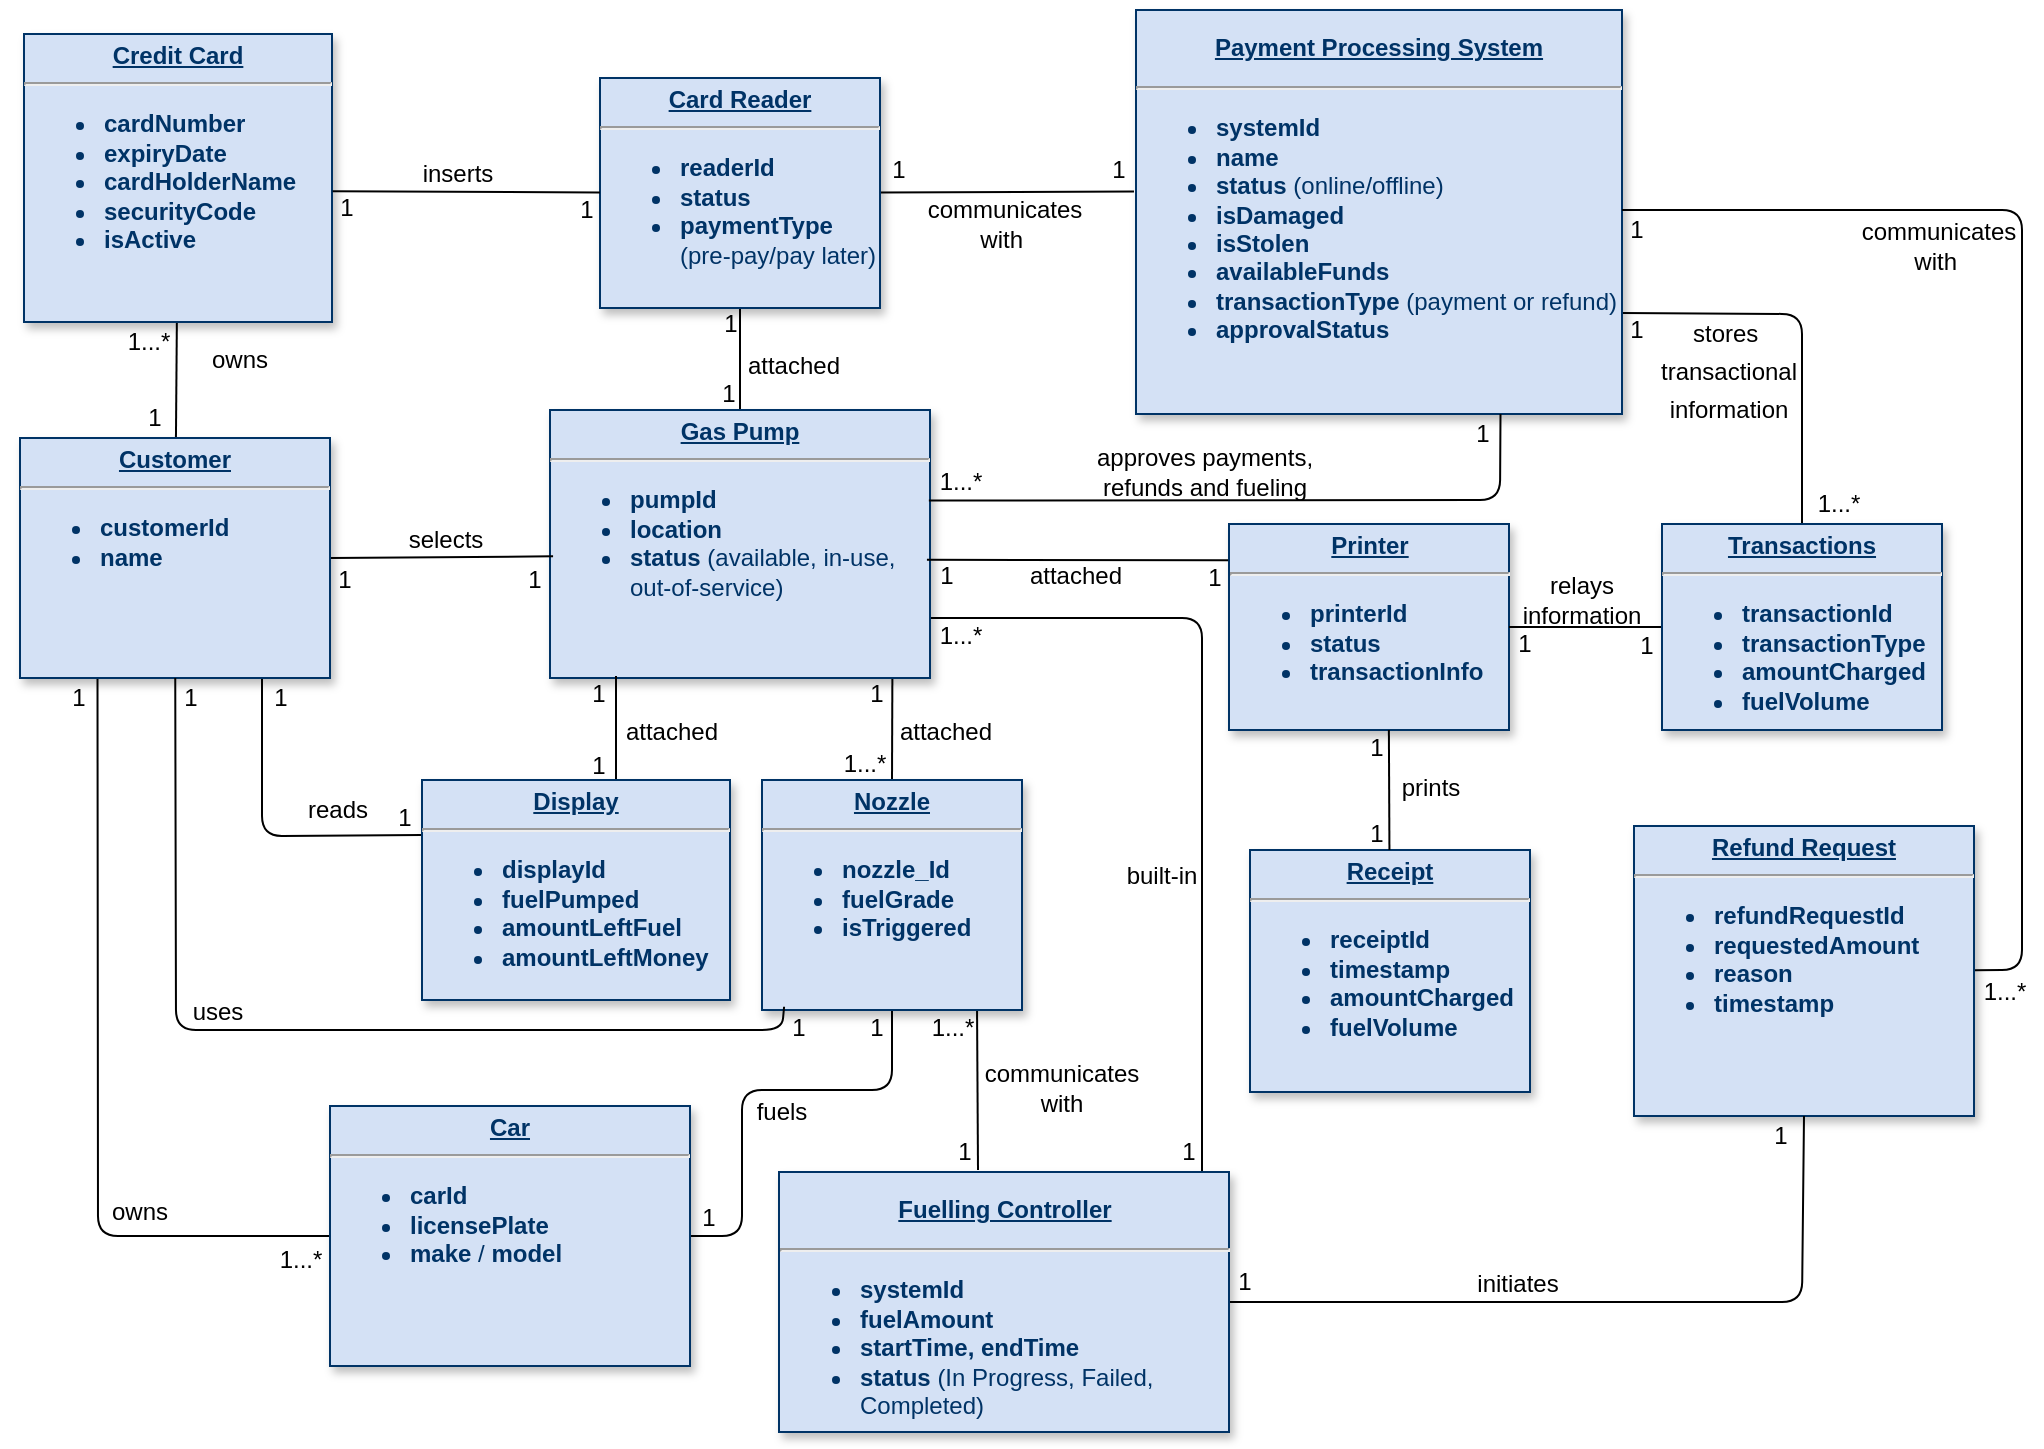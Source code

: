 <mxfile version="26.0.11">
  <diagram name="Page-1" id="efa7a0a1-bf9b-a30e-e6df-94a7791c09e9">
    <mxGraphModel dx="1070" dy="806" grid="0" gridSize="10" guides="1" tooltips="1" connect="1" arrows="1" fold="1" page="1" pageScale="1" pageWidth="826" pageHeight="1169" background="none" math="0" shadow="0">
      <root>
        <mxCell id="0" />
        <mxCell id="1" parent="0" />
        <mxCell id="H8drwvONT6HA2aSeFtqd-174" style="edgeStyle=none;curved=1;rounded=0;orthogonalLoop=1;jettySize=auto;html=1;fontSize=12;startSize=8;endSize=8;endArrow=none;startFill=0;" edge="1" parent="1" source="19">
          <mxGeometry relative="1" as="geometry">
            <mxPoint x="349" y="525" as="sourcePoint" />
            <mxPoint x="379" y="469" as="targetPoint" />
          </mxGeometry>
        </mxCell>
        <mxCell id="H8drwvONT6HA2aSeFtqd-224" style="edgeStyle=none;curved=1;rounded=0;orthogonalLoop=1;jettySize=auto;html=1;entryX=0.5;entryY=0;entryDx=0;entryDy=0;fontSize=12;startSize=8;endSize=8;endArrow=none;startFill=0;exitX=0.901;exitY=0.992;exitDx=0;exitDy=0;exitPerimeter=0;" edge="1" parent="1" source="19" target="H8drwvONT6HA2aSeFtqd-126">
          <mxGeometry relative="1" as="geometry">
            <mxPoint x="455" y="657" as="sourcePoint" />
          </mxGeometry>
        </mxCell>
        <mxCell id="H8drwvONT6HA2aSeFtqd-225" style="edgeStyle=none;curved=0;rounded=1;orthogonalLoop=1;jettySize=auto;html=1;fontSize=12;startSize=8;endSize=8;endArrow=none;startFill=0;entryX=0.94;entryY=0.007;entryDx=0;entryDy=0;entryPerimeter=0;" edge="1" parent="1" target="H8drwvONT6HA2aSeFtqd-220">
          <mxGeometry relative="1" as="geometry">
            <mxPoint x="472" y="624" as="sourcePoint" />
            <mxPoint x="590" y="860" as="targetPoint" />
            <Array as="points">
              <mxPoint x="610" y="624" />
            </Array>
          </mxGeometry>
        </mxCell>
        <mxCell id="19" value="&lt;p style=&quot;margin: 0px; margin-top: 4px; text-align: center; text-decoration: underline;&quot;&gt;&lt;b&gt;Gas Pump&lt;/b&gt;&lt;/p&gt;&lt;hr&gt;&lt;p class=&quot;p1&quot;&gt;&lt;/p&gt;&lt;ul&gt;&lt;li&gt;&lt;span class=&quot;s1&quot;&gt;&lt;b&gt;pumpId&lt;/b&gt;&lt;/span&gt;&amp;nbsp;&lt;/li&gt;&lt;li&gt;&lt;b&gt;location&lt;/b&gt;&lt;span style=&quot;background-color: transparent; color: light-dark(rgb(0, 51, 102), rgb(161, 205, 249));&quot;&gt;&amp;nbsp;&lt;/span&gt;&lt;/li&gt;&lt;li&gt;&lt;span style=&quot;background-color: transparent; color: light-dark(rgb(0, 51, 102), rgb(161, 205, 249));&quot; class=&quot;s1&quot;&gt;&lt;b&gt;status&lt;/b&gt;&lt;/span&gt;&lt;span style=&quot;background-color: transparent; color: light-dark(rgb(0, 51, 102), rgb(161, 205, 249));&quot;&gt;&amp;nbsp;(available, in-use,&lt;br&gt;&lt;/span&gt;out-of-service)&lt;/li&gt;&lt;/ul&gt;&lt;p&gt;&lt;/p&gt;" style="verticalAlign=top;align=left;overflow=fill;fontSize=12;fontFamily=Helvetica;html=1;strokeColor=#003366;shadow=1;fillColor=#D4E1F5;fontColor=#003366" parent="1" vertex="1">
          <mxGeometry x="284" y="520" width="190" height="134" as="geometry" />
        </mxCell>
        <mxCell id="H8drwvONT6HA2aSeFtqd-175" style="edgeStyle=none;curved=1;rounded=0;orthogonalLoop=1;jettySize=auto;html=1;entryX=0;entryY=0.5;entryDx=0;entryDy=0;fontSize=12;startSize=8;endSize=8;endArrow=none;startFill=0;" edge="1" parent="1" source="20">
          <mxGeometry relative="1" as="geometry">
            <mxPoint x="576" y="410.75" as="targetPoint" />
          </mxGeometry>
        </mxCell>
        <mxCell id="20" value="&lt;p style=&quot;margin: 0px; margin-top: 4px; text-align: center; text-decoration: underline;&quot;&gt;&lt;b&gt;Card Reader&lt;/b&gt;&lt;/p&gt;&lt;hr&gt;&lt;p class=&quot;p1&quot;&gt;&lt;/p&gt;&lt;ul&gt;&lt;li&gt;&lt;span class=&quot;s1&quot;&gt;&lt;b&gt;readerId&lt;/b&gt;&lt;/span&gt;&lt;/li&gt;&lt;li&gt;&lt;span style=&quot;background-color: transparent; color: light-dark(rgb(0, 51, 102), rgb(161, 205, 249));&quot; class=&quot;s1&quot;&gt;&lt;b&gt;status&lt;/b&gt;&lt;/span&gt;&lt;span style=&quot;background-color: transparent; color: light-dark(rgb(0, 51, 102), rgb(161, 205, 249));&quot;&gt;&amp;nbsp;&lt;/span&gt;&lt;/li&gt;&lt;li&gt;&lt;span style=&quot;background-color: transparent; color: light-dark(rgb(0, 51, 102), rgb(161, 205, 249));&quot;&gt;&lt;b&gt;paymentType&lt;/b&gt;&lt;br&gt;(pre-pay/pay later)&lt;/span&gt;&lt;/li&gt;&lt;/ul&gt;&lt;p&gt;&lt;/p&gt;" style="verticalAlign=top;align=left;overflow=fill;fontSize=12;fontFamily=Helvetica;html=1;strokeColor=#003366;shadow=1;fillColor=#D4E1F5;fontColor=#003366" parent="1" vertex="1">
          <mxGeometry x="309" y="354" width="140" height="115" as="geometry" />
        </mxCell>
        <mxCell id="H8drwvONT6HA2aSeFtqd-249" style="edgeStyle=none;curved=1;rounded=0;orthogonalLoop=1;jettySize=auto;html=1;fontSize=12;startSize=8;endSize=8;endArrow=none;startFill=0;" edge="1" parent="1" source="21" target="25">
          <mxGeometry relative="1" as="geometry" />
        </mxCell>
        <mxCell id="21" value="&lt;p style=&quot;margin: 0px; margin-top: 4px; text-align: center; text-decoration: underline;&quot;&gt;&lt;strong&gt;Credit Card&lt;/strong&gt;&lt;/p&gt;&lt;hr&gt;&lt;p class=&quot;p1&quot;&gt;&lt;/p&gt;&lt;ul&gt;&lt;li&gt;&lt;b&gt;cardNumber&lt;/b&gt;&lt;/li&gt;&lt;li&gt;&lt;b style=&quot;background-color: transparent; color: light-dark(rgb(0, 51, 102), rgb(161, 205, 249));&quot;&gt;expiryDate&lt;/b&gt;&lt;/li&gt;&lt;li&gt;&lt;b style=&quot;background-color: transparent; color: light-dark(rgb(0, 51, 102), rgb(161, 205, 249));&quot;&gt;cardHolderName&lt;/b&gt;&lt;/li&gt;&lt;li&gt;&lt;b&gt;securityCode&lt;/b&gt;&lt;span style=&quot;background-color: transparent; color: light-dark(rgb(0, 51, 102), rgb(161, 205, 249));&quot;&gt;&amp;nbsp;&lt;/span&gt;&lt;/li&gt;&lt;li&gt;&lt;b style=&quot;background-color: transparent; color: light-dark(rgb(0, 51, 102), rgb(161, 205, 249));&quot;&gt;isActive&lt;/b&gt;&lt;/li&gt;&lt;/ul&gt;&lt;p&gt;&lt;/p&gt;" style="verticalAlign=top;align=left;overflow=fill;fontSize=12;fontFamily=Helvetica;html=1;strokeColor=#003366;shadow=1;fillColor=#D4E1F5;fontColor=#003366" parent="1" vertex="1">
          <mxGeometry x="21" y="332" width="154" height="144" as="geometry" />
        </mxCell>
        <mxCell id="H8drwvONT6HA2aSeFtqd-265" style="edgeStyle=none;curved=0;rounded=1;orthogonalLoop=1;jettySize=auto;html=1;exitX=1;exitY=0.75;exitDx=0;exitDy=0;entryX=0.5;entryY=0;entryDx=0;entryDy=0;fontSize=12;startSize=8;endSize=8;endArrow=none;startFill=0;" edge="1" parent="1" source="24" target="H8drwvONT6HA2aSeFtqd-257">
          <mxGeometry relative="1" as="geometry">
            <Array as="points">
              <mxPoint x="910" y="472" />
            </Array>
          </mxGeometry>
        </mxCell>
        <mxCell id="24" value="&lt;p style=&quot;text-align: center;&quot; class=&quot;p1&quot;&gt;&lt;b&gt;&lt;u&gt;Payment Processing System&lt;/u&gt;&lt;/b&gt;&lt;/p&gt;&lt;hr&gt;&lt;p class=&quot;p1&quot;&gt;&lt;/p&gt;&lt;ul&gt;&lt;li&gt;&lt;span class=&quot;s1&quot;&gt;&lt;b&gt;systemId&lt;/b&gt;&lt;/span&gt;&lt;/li&gt;&lt;li&gt;&lt;b style=&quot;background-color: transparent; color: light-dark(rgb(0, 51, 102), rgb(161, 205, 249));&quot;&gt;name&lt;/b&gt;&lt;/li&gt;&lt;li&gt;&lt;b&gt;status&lt;/b&gt;&lt;span style=&quot;background-color: transparent; color: light-dark(rgb(0, 51, 102), rgb(161, 205, 249));&quot;&gt;&amp;nbsp;(online/offline)&lt;/span&gt;&lt;/li&gt;&lt;li&gt;&lt;b&gt;isDamaged&lt;/b&gt;&lt;/li&gt;&lt;li&gt;&lt;b&gt;isStolen&lt;/b&gt;&lt;/li&gt;&lt;li&gt;&lt;b&gt;availableFunds&lt;/b&gt;&lt;/li&gt;&lt;li&gt;&lt;b&gt;transactionType &lt;/b&gt;(payment or refund)&lt;/li&gt;&lt;li&gt;&lt;b&gt;approvalStatus&lt;/b&gt;&lt;/li&gt;&lt;/ul&gt;&lt;p&gt;&lt;/p&gt;" style="verticalAlign=top;align=left;overflow=fill;fontSize=12;fontFamily=Helvetica;html=1;strokeColor=#003366;shadow=1;fillColor=#D4E1F5;fontColor=#003366" parent="1" vertex="1">
          <mxGeometry x="577" y="320" width="243" height="202" as="geometry" />
        </mxCell>
        <mxCell id="H8drwvONT6HA2aSeFtqd-135" style="edgeStyle=none;curved=1;rounded=0;orthogonalLoop=1;jettySize=auto;html=1;fontSize=12;startSize=8;endSize=8;endArrow=none;startFill=0;entryX=0.008;entryY=0.546;entryDx=0;entryDy=0;entryPerimeter=0;" edge="1" parent="1" target="19">
          <mxGeometry relative="1" as="geometry">
            <mxPoint x="174" y="594.0" as="sourcePoint" />
            <mxPoint x="280" y="594" as="targetPoint" />
          </mxGeometry>
        </mxCell>
        <mxCell id="H8drwvONT6HA2aSeFtqd-222" style="edgeStyle=none;curved=0;rounded=1;orthogonalLoop=1;jettySize=auto;html=1;entryX=0;entryY=0.25;entryDx=0;entryDy=0;fontSize=12;startSize=8;endSize=8;endArrow=none;startFill=0;" edge="1" parent="1" target="28">
          <mxGeometry relative="1" as="geometry">
            <mxPoint x="140" y="650" as="sourcePoint" />
            <Array as="points">
              <mxPoint x="140" y="733" />
            </Array>
          </mxGeometry>
        </mxCell>
        <mxCell id="H8drwvONT6HA2aSeFtqd-229" style="edgeStyle=none;curved=0;rounded=1;orthogonalLoop=1;jettySize=auto;html=1;exitX=0.25;exitY=1;exitDx=0;exitDy=0;entryX=0;entryY=0.5;entryDx=0;entryDy=0;fontSize=12;startSize=8;endSize=8;endArrow=none;startFill=0;" edge="1" parent="1" source="25" target="H8drwvONT6HA2aSeFtqd-144">
          <mxGeometry relative="1" as="geometry">
            <Array as="points">
              <mxPoint x="58" y="933" />
            </Array>
          </mxGeometry>
        </mxCell>
        <mxCell id="25" value="&lt;p style=&quot;margin: 0px; margin-top: 4px; text-align: center; text-decoration: underline;&quot;&gt;&lt;b&gt;Customer&lt;/b&gt;&lt;/p&gt;&lt;hr&gt;&lt;p class=&quot;p1&quot;&gt;&lt;/p&gt;&lt;ul&gt;&lt;li&gt;&lt;span class=&quot;s1&quot;&gt;&lt;b&gt;customerId&lt;/b&gt;&lt;/span&gt;&amp;nbsp;&lt;/li&gt;&lt;li&gt;&lt;span class=&quot;s1&quot;&gt;&lt;b&gt;name&lt;/b&gt;&lt;/span&gt;&amp;nbsp;&lt;/li&gt;&lt;/ul&gt;&lt;p&gt;&lt;/p&gt;" style="verticalAlign=top;align=left;overflow=fill;fontSize=12;fontFamily=Helvetica;html=1;strokeColor=#003366;shadow=1;fillColor=#D4E1F5;fontColor=#003366" parent="1" vertex="1">
          <mxGeometry x="19" y="534" width="155" height="120" as="geometry" />
        </mxCell>
        <mxCell id="H8drwvONT6HA2aSeFtqd-114" style="edgeStyle=none;curved=1;rounded=0;orthogonalLoop=1;jettySize=auto;html=1;entryX=0;entryY=0.5;entryDx=0;entryDy=0;fontSize=12;startSize=8;endSize=8;" edge="1" parent="1" source="25" target="25">
          <mxGeometry relative="1" as="geometry" />
        </mxCell>
        <mxCell id="H8drwvONT6HA2aSeFtqd-233" style="edgeStyle=none;curved=1;rounded=0;orthogonalLoop=1;jettySize=auto;html=1;fontSize=12;startSize=8;endSize=8;endArrow=none;startFill=0;exitX=0.827;exitY=0.986;exitDx=0;exitDy=0;exitPerimeter=0;" edge="1" parent="1" source="H8drwvONT6HA2aSeFtqd-126">
          <mxGeometry relative="1" as="geometry">
            <mxPoint x="498" y="784" as="sourcePoint" />
            <mxPoint x="498" y="900" as="targetPoint" />
          </mxGeometry>
        </mxCell>
        <mxCell id="H8drwvONT6HA2aSeFtqd-238" style="edgeStyle=none;curved=0;rounded=1;orthogonalLoop=1;jettySize=auto;html=1;entryX=1;entryY=0.5;entryDx=0;entryDy=0;fontSize=12;startSize=8;endSize=8;endArrow=none;startFill=0;" edge="1" parent="1" source="H8drwvONT6HA2aSeFtqd-126" target="H8drwvONT6HA2aSeFtqd-144">
          <mxGeometry relative="1" as="geometry">
            <Array as="points">
              <mxPoint x="455" y="860" />
              <mxPoint x="380" y="860" />
              <mxPoint x="380" y="890" />
              <mxPoint x="380" y="933" />
            </Array>
          </mxGeometry>
        </mxCell>
        <mxCell id="H8drwvONT6HA2aSeFtqd-126" value="&lt;p style=&quot;margin: 0px; margin-top: 4px; text-align: center; text-decoration: underline;&quot;&gt;&lt;b&gt;Nozzle&lt;/b&gt;&lt;/p&gt;&lt;hr&gt;&lt;p class=&quot;p1&quot;&gt;&lt;/p&gt;&lt;ul&gt;&lt;li&gt;&lt;span class=&quot;s1&quot;&gt;&lt;b&gt;nozzle_&lt;/b&gt;&lt;/span&gt;&lt;b&gt;Id&lt;/b&gt;&lt;span style=&quot;background-color: transparent; color: light-dark(rgb(0, 51, 102), rgb(161, 205, 249));&quot;&gt;&amp;nbsp;&lt;/span&gt;&lt;/li&gt;&lt;li&gt;&lt;b&gt;fuelGrade&lt;/b&gt;&amp;nbsp;&lt;/li&gt;&lt;li&gt;&lt;span style=&quot;background-color: transparent; color: light-dark(rgb(0, 51, 102), rgb(161, 205, 249));&quot; class=&quot;s2&quot;&gt;&lt;b&gt;isTriggered&lt;/b&gt;&amp;nbsp;&lt;/span&gt;&lt;/li&gt;&lt;/ul&gt;&lt;p&gt;&lt;/p&gt;" style="verticalAlign=top;align=left;overflow=fill;fontSize=12;fontFamily=Helvetica;html=1;strokeColor=#003366;shadow=1;fillColor=#D4E1F5;fontColor=#003366" vertex="1" parent="1">
          <mxGeometry x="390" y="705" width="130" height="115" as="geometry" />
        </mxCell>
        <mxCell id="H8drwvONT6HA2aSeFtqd-129" style="edgeStyle=none;curved=1;rounded=0;orthogonalLoop=1;jettySize=auto;html=1;entryX=1;entryY=0.5;entryDx=0;entryDy=0;fontSize=12;startSize=8;endSize=8;" edge="1" parent="1">
          <mxGeometry relative="1" as="geometry">
            <mxPoint x="174" y="594.0" as="sourcePoint" />
            <mxPoint x="174" y="594.0" as="targetPoint" />
          </mxGeometry>
        </mxCell>
        <mxCell id="H8drwvONT6HA2aSeFtqd-144" value="&lt;p style=&quot;margin: 0px; margin-top: 4px; text-align: center; text-decoration: underline;&quot;&gt;&lt;b&gt;Car&lt;/b&gt;&lt;/p&gt;&lt;hr&gt;&lt;p class=&quot;p1&quot;&gt;&lt;/p&gt;&lt;ul&gt;&lt;li&gt;&lt;span class=&quot;s1&quot;&gt;&lt;b&gt;carId&lt;/b&gt;&lt;/span&gt;&amp;nbsp;&lt;/li&gt;&lt;li&gt;&lt;b&gt;licensePlate&lt;/b&gt;&lt;span style=&quot;background-color: transparent; color: light-dark(rgb(0, 51, 102), rgb(161, 205, 249));&quot;&gt;&amp;nbsp;&lt;/span&gt;&lt;/li&gt;&lt;li&gt;&lt;b style=&quot;background-color: transparent; color: light-dark(rgb(0, 51, 102), rgb(161, 205, 249));&quot;&gt;make&lt;/b&gt;&lt;span style=&quot;background-color: transparent; color: light-dark(rgb(0, 51, 102), rgb(161, 205, 249));&quot; class=&quot;s2&quot;&gt; / &lt;/span&gt;&lt;b style=&quot;background-color: transparent; color: light-dark(rgb(0, 51, 102), rgb(161, 205, 249));&quot;&gt;model&lt;/b&gt;&lt;/li&gt;&lt;/ul&gt;&lt;p&gt;&lt;/p&gt;" style="verticalAlign=top;align=left;overflow=fill;fontSize=12;fontFamily=Helvetica;html=1;strokeColor=#003366;shadow=1;fillColor=#D4E1F5;fontColor=#003366" vertex="1" parent="1">
          <mxGeometry x="174" y="868" width="180" height="130" as="geometry" />
        </mxCell>
        <mxCell id="H8drwvONT6HA2aSeFtqd-221" style="edgeStyle=none;curved=1;rounded=0;orthogonalLoop=1;jettySize=auto;html=1;fontSize=12;startSize=8;endSize=8;endArrow=none;startFill=0;" edge="1" parent="1">
          <mxGeometry relative="1" as="geometry">
            <mxPoint x="317" y="708" as="sourcePoint" />
            <mxPoint x="317" y="653" as="targetPoint" />
          </mxGeometry>
        </mxCell>
        <mxCell id="28" value="&lt;p style=&quot;margin: 0px; margin-top: 4px; text-align: center; text-decoration: underline;&quot;&gt;&lt;strong&gt;Display&lt;/strong&gt;&lt;/p&gt;&lt;hr&gt;&lt;p class=&quot;p1&quot;&gt;&lt;/p&gt;&lt;ul&gt;&lt;li&gt;&lt;b&gt;&lt;span class=&quot;s1&quot;&gt;displayId&lt;/span&gt;&amp;nbsp;&lt;/b&gt;&lt;/li&gt;&lt;li&gt;&lt;span style=&quot;background-color: transparent; color: light-dark(rgb(0, 51, 102), rgb(161, 205, 249));&quot;&gt;&lt;b&gt;fuelPumped&lt;/b&gt;&lt;/span&gt;&lt;/li&gt;&lt;li&gt;&lt;span style=&quot;background-color: transparent; color: light-dark(rgb(0, 51, 102), rgb(161, 205, 249));&quot;&gt;&lt;b&gt;amountLeftFuel&lt;/b&gt;&lt;/span&gt;&lt;/li&gt;&lt;li&gt;&lt;span style=&quot;background-color: transparent; color: light-dark(rgb(0, 51, 102), rgb(161, 205, 249));&quot;&gt;&lt;b&gt;amountLeftMoney&lt;/b&gt;&amp;nbsp;&lt;/span&gt;&lt;/li&gt;&lt;/ul&gt;&lt;p&gt;&lt;/p&gt;" style="verticalAlign=top;align=left;overflow=fill;fontSize=12;fontFamily=Helvetica;html=1;strokeColor=#003366;shadow=1;fillColor=#D4E1F5;fontColor=#003366" parent="1" vertex="1">
          <mxGeometry x="220" y="705" width="154" height="110" as="geometry" />
        </mxCell>
        <mxCell id="H8drwvONT6HA2aSeFtqd-151" value="inserts" style="text;html=1;align=center;verticalAlign=middle;whiteSpace=wrap;rounded=0;" vertex="1" parent="1">
          <mxGeometry x="208" y="387" width="60" height="30" as="geometry" />
        </mxCell>
        <mxCell id="H8drwvONT6HA2aSeFtqd-153" value="owns" style="text;html=1;align=center;verticalAlign=middle;whiteSpace=wrap;rounded=0;" vertex="1" parent="1">
          <mxGeometry x="99" y="480" width="60" height="30" as="geometry" />
        </mxCell>
        <mxCell id="H8drwvONT6HA2aSeFtqd-154" value="attached" style="text;html=1;align=center;verticalAlign=middle;whiteSpace=wrap;rounded=0;" vertex="1" parent="1">
          <mxGeometry x="376" y="483" width="60" height="30" as="geometry" />
        </mxCell>
        <mxCell id="H8drwvONT6HA2aSeFtqd-155" value="attached" style="text;html=1;align=center;verticalAlign=middle;whiteSpace=wrap;rounded=0;" vertex="1" parent="1">
          <mxGeometry x="452" y="666" width="60" height="30" as="geometry" />
        </mxCell>
        <mxCell id="H8drwvONT6HA2aSeFtqd-156" value="attached" style="text;html=1;align=center;verticalAlign=middle;whiteSpace=wrap;rounded=0;" vertex="1" parent="1">
          <mxGeometry x="315" y="666" width="60" height="30" as="geometry" />
        </mxCell>
        <mxCell id="H8drwvONT6HA2aSeFtqd-160" value="uses" style="text;html=1;align=center;verticalAlign=middle;whiteSpace=wrap;rounded=0;" vertex="1" parent="1">
          <mxGeometry x="88" y="806" width="60" height="30" as="geometry" />
        </mxCell>
        <mxCell id="H8drwvONT6HA2aSeFtqd-161" value="&lt;p style=&quot;margin: 0px; margin-top: 4px; text-align: center; text-decoration: underline;&quot;&gt;&lt;b&gt;Printer&lt;/b&gt;&lt;/p&gt;&lt;hr&gt;&lt;p class=&quot;p1&quot;&gt;&lt;/p&gt;&lt;ul&gt;&lt;li&gt;&lt;span class=&quot;s1&quot;&gt;&lt;b&gt;printerId&lt;/b&gt;&lt;/span&gt;&lt;/li&gt;&lt;li&gt;&lt;b style=&quot;background-color: transparent; color: light-dark(rgb(0, 51, 102), rgb(161, 205, 249));&quot;&gt;status&lt;/b&gt;&lt;span style=&quot;background-color: transparent; color: light-dark(rgb(0, 51, 102), rgb(161, 205, 249));&quot; class=&quot;s2&quot;&gt;&amp;nbsp;&lt;/span&gt;&lt;/li&gt;&lt;li&gt;&lt;b&gt;transactionInfo&lt;/b&gt;&lt;/li&gt;&lt;/ul&gt;&lt;p&gt;&lt;/p&gt;" style="verticalAlign=top;align=left;overflow=fill;fontSize=12;fontFamily=Helvetica;html=1;strokeColor=#003366;shadow=1;fillColor=#D4E1F5;fontColor=#003366" vertex="1" parent="1">
          <mxGeometry x="623.5" y="577" width="140" height="103" as="geometry" />
        </mxCell>
        <mxCell id="H8drwvONT6HA2aSeFtqd-163" value="&lt;p style=&quot;margin: 0px; margin-top: 4px; text-align: center; text-decoration: underline;&quot;&gt;&lt;b&gt;Receipt&lt;/b&gt;&lt;/p&gt;&lt;hr&gt;&lt;p class=&quot;p1&quot;&gt;&lt;/p&gt;&lt;ul&gt;&lt;li&gt;&lt;span class=&quot;s1&quot;&gt;&lt;b&gt;receiptId&lt;/b&gt;&lt;/span&gt;&amp;nbsp;&lt;/li&gt;&lt;li&gt;&lt;b&gt;timestamp&lt;/b&gt;&lt;span style=&quot;background-color: transparent; color: light-dark(rgb(0, 51, 102), rgb(161, 205, 249));&quot;&gt;&amp;nbsp;&lt;/span&gt;&lt;/li&gt;&lt;li&gt;&lt;b style=&quot;background-color: transparent; color: light-dark(rgb(0, 51, 102), rgb(161, 205, 249));&quot;&gt;amountCharged&lt;/b&gt;&lt;/li&gt;&lt;li&gt;&lt;b&gt;fuelVolume&lt;/b&gt;&lt;span style=&quot;background-color: transparent; color: light-dark(rgb(0, 51, 102), rgb(161, 205, 249));&quot;&gt;&amp;nbsp;&lt;/span&gt;&lt;/li&gt;&lt;/ul&gt;&lt;p&gt;&lt;/p&gt;" style="verticalAlign=top;align=left;overflow=fill;fontSize=12;fontFamily=Helvetica;html=1;strokeColor=#003366;shadow=1;fillColor=#D4E1F5;fontColor=#003366" vertex="1" parent="1">
          <mxGeometry x="634" y="740" width="140" height="121" as="geometry" />
        </mxCell>
        <mxCell id="H8drwvONT6HA2aSeFtqd-166" value="prints" style="text;html=1;align=center;verticalAlign=middle;whiteSpace=wrap;rounded=0;" vertex="1" parent="1">
          <mxGeometry x="695" y="694.5" width="59" height="29.5" as="geometry" />
        </mxCell>
        <mxCell id="H8drwvONT6HA2aSeFtqd-167" value="attached" style="text;html=1;align=center;verticalAlign=middle;whiteSpace=wrap;rounded=0;" vertex="1" parent="1">
          <mxGeometry x="517" y="588" width="60" height="30" as="geometry" />
        </mxCell>
        <mxCell id="H8drwvONT6HA2aSeFtqd-168" value="owns" style="text;html=1;align=center;verticalAlign=middle;whiteSpace=wrap;rounded=0;" vertex="1" parent="1">
          <mxGeometry x="39" y="901" width="80" height="40" as="geometry" />
        </mxCell>
        <mxCell id="H8drwvONT6HA2aSeFtqd-169" value="reads" style="text;html=1;align=center;verticalAlign=middle;whiteSpace=wrap;rounded=0;" vertex="1" parent="1">
          <mxGeometry x="148" y="705" width="60" height="30" as="geometry" />
        </mxCell>
        <mxCell id="H8drwvONT6HA2aSeFtqd-170" value="selects" style="text;html=1;align=center;verticalAlign=middle;whiteSpace=wrap;rounded=0;" vertex="1" parent="1">
          <mxGeometry x="202" y="570" width="60" height="30" as="geometry" />
        </mxCell>
        <mxCell id="H8drwvONT6HA2aSeFtqd-171" value="fuels" style="text;html=1;align=center;verticalAlign=middle;whiteSpace=wrap;rounded=0;" vertex="1" parent="1">
          <mxGeometry x="370" y="856" width="60" height="30" as="geometry" />
        </mxCell>
        <mxCell id="H8drwvONT6HA2aSeFtqd-172" value="approves payments, refunds and fueling" style="text;html=1;align=center;verticalAlign=middle;whiteSpace=wrap;rounded=0;" vertex="1" parent="1">
          <mxGeometry x="546" y="536" width="131" height="30" as="geometry" />
        </mxCell>
        <mxCell id="H8drwvONT6HA2aSeFtqd-176" value="&lt;p class=&quot;p1&quot;&gt;communicates with&lt;span style=&quot;&quot; class=&quot;Apple-converted-space&quot;&gt;&amp;nbsp;&lt;/span&gt;&lt;/p&gt;" style="text;html=1;align=center;verticalAlign=middle;whiteSpace=wrap;rounded=0;" vertex="1" parent="1">
          <mxGeometry x="459.5" y="402" width="103" height="50" as="geometry" />
        </mxCell>
        <mxCell id="H8drwvONT6HA2aSeFtqd-182" value="1...*" style="edgeLabel;html=1;align=center;verticalAlign=middle;resizable=0;points=[];fontSize=12;labelBackgroundColor=none;" vertex="1" connectable="0" parent="1">
          <mxGeometry x="91.999" y="568.003" as="geometry">
            <mxPoint x="-9" y="-82" as="offset" />
          </mxGeometry>
        </mxCell>
        <mxCell id="H8drwvONT6HA2aSeFtqd-184" value="1" style="edgeLabel;html=1;align=center;verticalAlign=middle;resizable=0;points=[];fontSize=12;labelBackgroundColor=none;" vertex="1" connectable="0" parent="1">
          <mxGeometry x="190.999" y="501.003" as="geometry">
            <mxPoint x="-9" y="-82" as="offset" />
          </mxGeometry>
        </mxCell>
        <mxCell id="H8drwvONT6HA2aSeFtqd-185" value="1" style="edgeLabel;html=1;align=center;verticalAlign=middle;resizable=0;points=[];fontSize=12;labelBackgroundColor=none;" vertex="1" connectable="0" parent="1">
          <mxGeometry x="310.999" y="502.003" as="geometry">
            <mxPoint x="-9" y="-82" as="offset" />
          </mxGeometry>
        </mxCell>
        <mxCell id="H8drwvONT6HA2aSeFtqd-186" value="1" style="edgeLabel;html=1;align=center;verticalAlign=middle;resizable=0;points=[];fontSize=12;labelBackgroundColor=none;" vertex="1" connectable="0" parent="1">
          <mxGeometry x="189.999" y="687.003" as="geometry">
            <mxPoint x="-9" y="-82" as="offset" />
          </mxGeometry>
        </mxCell>
        <mxCell id="H8drwvONT6HA2aSeFtqd-187" value="1" style="edgeLabel;html=1;align=center;verticalAlign=middle;resizable=0;points=[];fontSize=12;labelBackgroundColor=none;" vertex="1" connectable="0" parent="1">
          <mxGeometry x="284.999" y="687.003" as="geometry">
            <mxPoint x="-9" y="-82" as="offset" />
          </mxGeometry>
        </mxCell>
        <mxCell id="H8drwvONT6HA2aSeFtqd-188" value="1" style="edgeLabel;html=1;align=center;verticalAlign=middle;resizable=0;points=[];fontSize=12;labelBackgroundColor=none;" vertex="1" connectable="0" parent="1">
          <mxGeometry x="112.999" y="746.003" as="geometry">
            <mxPoint x="-9" y="-82" as="offset" />
          </mxGeometry>
        </mxCell>
        <mxCell id="H8drwvONT6HA2aSeFtqd-189" value="1" style="edgeLabel;html=1;align=center;verticalAlign=middle;resizable=0;points=[];fontSize=12;labelBackgroundColor=none;" vertex="1" connectable="0" parent="1">
          <mxGeometry x="416.999" y="911.003" as="geometry">
            <mxPoint x="-9" y="-82" as="offset" />
          </mxGeometry>
        </mxCell>
        <mxCell id="H8drwvONT6HA2aSeFtqd-190" value="1" style="edgeLabel;html=1;align=center;verticalAlign=middle;resizable=0;points=[];fontSize=12;labelBackgroundColor=none;" vertex="1" connectable="0" parent="1">
          <mxGeometry x="56.999" y="746.003" as="geometry">
            <mxPoint x="-9" y="-82" as="offset" />
          </mxGeometry>
        </mxCell>
        <mxCell id="H8drwvONT6HA2aSeFtqd-192" value="1...*" style="edgeLabel;html=1;align=center;verticalAlign=middle;resizable=0;points=[];fontSize=12;labelBackgroundColor=none;" vertex="1" connectable="0" parent="1">
          <mxGeometry x="167.999" y="1027.003" as="geometry">
            <mxPoint x="-9" y="-82" as="offset" />
          </mxGeometry>
        </mxCell>
        <mxCell id="H8drwvONT6HA2aSeFtqd-193" value="1" style="edgeLabel;html=1;align=center;verticalAlign=middle;resizable=0;points=[];fontSize=12;labelBackgroundColor=none;" vertex="1" connectable="0" parent="1">
          <mxGeometry x="157.999" y="746.003" as="geometry">
            <mxPoint x="-9" y="-82" as="offset" />
          </mxGeometry>
        </mxCell>
        <mxCell id="H8drwvONT6HA2aSeFtqd-194" value="1" style="edgeLabel;html=1;align=center;verticalAlign=middle;resizable=0;points=[];fontSize=12;labelBackgroundColor=none;" vertex="1" connectable="0" parent="1">
          <mxGeometry x="219.999" y="806.003" as="geometry">
            <mxPoint x="-9" y="-82" as="offset" />
          </mxGeometry>
        </mxCell>
        <mxCell id="H8drwvONT6HA2aSeFtqd-195" value="1" style="edgeLabel;html=1;align=center;verticalAlign=middle;resizable=0;points=[];fontSize=12;labelBackgroundColor=none;" vertex="1" connectable="0" parent="1">
          <mxGeometry x="316.999" y="744.003" as="geometry">
            <mxPoint x="-9" y="-82" as="offset" />
          </mxGeometry>
        </mxCell>
        <mxCell id="H8drwvONT6HA2aSeFtqd-196" value="1" style="edgeLabel;html=1;align=center;verticalAlign=middle;resizable=0;points=[];fontSize=12;labelBackgroundColor=none;" vertex="1" connectable="0" parent="1">
          <mxGeometry x="316.999" y="780.003" as="geometry">
            <mxPoint x="-9" y="-82" as="offset" />
          </mxGeometry>
        </mxCell>
        <mxCell id="H8drwvONT6HA2aSeFtqd-197" value="1" style="edgeLabel;html=1;align=center;verticalAlign=middle;resizable=0;points=[];fontSize=12;labelBackgroundColor=none;" vertex="1" connectable="0" parent="1">
          <mxGeometry x="382.999" y="559.003" as="geometry">
            <mxPoint x="-9" y="-82" as="offset" />
          </mxGeometry>
        </mxCell>
        <mxCell id="H8drwvONT6HA2aSeFtqd-198" value="1" style="edgeLabel;html=1;align=center;verticalAlign=middle;resizable=0;points=[];fontSize=12;labelBackgroundColor=none;" vertex="1" connectable="0" parent="1">
          <mxGeometry x="381.999" y="594.003" as="geometry">
            <mxPoint x="-9" y="-82" as="offset" />
          </mxGeometry>
        </mxCell>
        <mxCell id="H8drwvONT6HA2aSeFtqd-199" value="1" style="edgeLabel;html=1;align=center;verticalAlign=middle;resizable=0;points=[];fontSize=12;labelBackgroundColor=none;" vertex="1" connectable="0" parent="1">
          <mxGeometry x="455.999" y="744.003" as="geometry">
            <mxPoint x="-9" y="-82" as="offset" />
          </mxGeometry>
        </mxCell>
        <mxCell id="H8drwvONT6HA2aSeFtqd-200" value="1...*" style="edgeLabel;html=1;align=center;verticalAlign=middle;resizable=0;points=[];fontSize=12;labelBackgroundColor=none;" vertex="1" connectable="0" parent="1">
          <mxGeometry x="449.999" y="779.003" as="geometry">
            <mxPoint x="-9" y="-82" as="offset" />
          </mxGeometry>
        </mxCell>
        <mxCell id="H8drwvONT6HA2aSeFtqd-201" value="1" style="edgeLabel;html=1;align=center;verticalAlign=middle;resizable=0;points=[];fontSize=12;labelBackgroundColor=none;" vertex="1" connectable="0" parent="1">
          <mxGeometry x="490.999" y="685.003" as="geometry">
            <mxPoint x="-9" y="-82" as="offset" />
          </mxGeometry>
        </mxCell>
        <mxCell id="H8drwvONT6HA2aSeFtqd-202" value="1" style="edgeLabel;html=1;align=center;verticalAlign=middle;resizable=0;points=[];fontSize=12;labelBackgroundColor=none;" vertex="1" connectable="0" parent="1">
          <mxGeometry x="624.999" y="686.003" as="geometry">
            <mxPoint x="-9" y="-82" as="offset" />
          </mxGeometry>
        </mxCell>
        <mxCell id="H8drwvONT6HA2aSeFtqd-203" value="1" style="edgeLabel;html=1;align=center;verticalAlign=middle;resizable=0;points=[];fontSize=12;labelBackgroundColor=none;" vertex="1" connectable="0" parent="1">
          <mxGeometry x="466.999" y="482.003" as="geometry">
            <mxPoint x="-9" y="-82" as="offset" />
          </mxGeometry>
        </mxCell>
        <mxCell id="H8drwvONT6HA2aSeFtqd-204" value="1" style="edgeLabel;html=1;align=center;verticalAlign=middle;resizable=0;points=[];fontSize=12;labelBackgroundColor=none;" vertex="1" connectable="0" parent="1">
          <mxGeometry x="576.999" y="482.003" as="geometry">
            <mxPoint x="-9" y="-82" as="offset" />
          </mxGeometry>
        </mxCell>
        <mxCell id="H8drwvONT6HA2aSeFtqd-205" value="1" style="edgeLabel;html=1;align=center;verticalAlign=middle;resizable=0;points=[];fontSize=12;labelBackgroundColor=none;" vertex="1" connectable="0" parent="1">
          <mxGeometry x="497.999" y="995.003" as="geometry">
            <mxPoint x="-9" y="-82" as="offset" />
          </mxGeometry>
        </mxCell>
        <mxCell id="H8drwvONT6HA2aSeFtqd-206" value="1" style="edgeLabel;html=1;align=center;verticalAlign=middle;resizable=0;points=[];fontSize=12;labelBackgroundColor=none;" vertex="1" connectable="0" parent="1">
          <mxGeometry x="371.999" y="1006.003" as="geometry">
            <mxPoint x="-9" y="-82" as="offset" />
          </mxGeometry>
        </mxCell>
        <mxCell id="H8drwvONT6HA2aSeFtqd-207" value="1" style="edgeLabel;html=1;align=center;verticalAlign=middle;resizable=0;points=[];fontSize=12;labelBackgroundColor=none;" vertex="1" connectable="0" parent="1">
          <mxGeometry x="705.999" y="770.503" as="geometry">
            <mxPoint x="-9" y="-82" as="offset" />
          </mxGeometry>
        </mxCell>
        <mxCell id="H8drwvONT6HA2aSeFtqd-208" value="1" style="edgeLabel;html=1;align=center;verticalAlign=middle;resizable=0;points=[];fontSize=12;labelBackgroundColor=none;" vertex="1" connectable="0" parent="1">
          <mxGeometry x="705.999" y="814.003" as="geometry">
            <mxPoint x="-9" y="-82" as="offset" />
          </mxGeometry>
        </mxCell>
        <mxCell id="H8drwvONT6HA2aSeFtqd-210" value="1" style="edgeLabel;html=1;align=center;verticalAlign=middle;resizable=0;points=[];fontSize=12;labelBackgroundColor=none;" vertex="1" connectable="0" parent="1">
          <mxGeometry x="758.999" y="614.003" as="geometry">
            <mxPoint x="-9" y="-82" as="offset" />
          </mxGeometry>
        </mxCell>
        <mxCell id="H8drwvONT6HA2aSeFtqd-211" value="1...*" style="edgeLabel;html=1;align=center;verticalAlign=middle;resizable=0;points=[];fontSize=12;labelBackgroundColor=none;" vertex="1" connectable="0" parent="1">
          <mxGeometry x="497.999" y="638.003" as="geometry">
            <mxPoint x="-9" y="-82" as="offset" />
          </mxGeometry>
        </mxCell>
        <mxCell id="H8drwvONT6HA2aSeFtqd-262" style="edgeStyle=none;curved=0;rounded=1;orthogonalLoop=1;jettySize=auto;html=1;fontSize=12;startSize=8;endSize=8;endArrow=none;startFill=0;" edge="1" parent="1" source="H8drwvONT6HA2aSeFtqd-212">
          <mxGeometry relative="1" as="geometry">
            <mxPoint x="820" y="420" as="targetPoint" />
            <Array as="points">
              <mxPoint x="1020" y="800" />
              <mxPoint x="1020" y="420" />
            </Array>
          </mxGeometry>
        </mxCell>
        <mxCell id="H8drwvONT6HA2aSeFtqd-212" value="&lt;p style=&quot;margin: 0px; margin-top: 4px; text-align: center; text-decoration: underline;&quot;&gt;&lt;b&gt;Refund Request&lt;/b&gt;&lt;/p&gt;&lt;hr&gt;&lt;p class=&quot;p1&quot;&gt;&lt;/p&gt;&lt;ul&gt;&lt;li&gt;&lt;span class=&quot;s1&quot;&gt;&lt;b&gt;refundRequestId&lt;/b&gt;&lt;/span&gt;&lt;/li&gt;&lt;li&gt;&lt;b style=&quot;background-color: transparent; color: light-dark(rgb(0, 51, 102), rgb(161, 205, 249));&quot;&gt;requestedAmount&lt;/b&gt;&lt;/li&gt;&lt;li&gt;&lt;b&gt;reason&lt;/b&gt;&lt;span style=&quot;background-color: transparent; color: light-dark(rgb(0, 51, 102), rgb(161, 205, 249));&quot;&gt;&amp;nbsp;&lt;/span&gt;&lt;/li&gt;&lt;li&gt;&lt;b&gt;timestamp&lt;/b&gt;&lt;/li&gt;&lt;/ul&gt;&lt;p&gt;&lt;/p&gt;" style="verticalAlign=top;align=left;overflow=fill;fontSize=12;fontFamily=Helvetica;html=1;strokeColor=#003366;shadow=1;fillColor=#D4E1F5;fontColor=#003366" vertex="1" parent="1">
          <mxGeometry x="826" y="728" width="170" height="145" as="geometry" />
        </mxCell>
        <mxCell id="H8drwvONT6HA2aSeFtqd-216" value="1" style="edgeLabel;html=1;align=center;verticalAlign=middle;resizable=0;points=[];fontSize=12;labelBackgroundColor=none;" vertex="1" connectable="0" parent="1">
          <mxGeometry x="611.999" y="973.003" as="geometry">
            <mxPoint x="-9" y="-82" as="offset" />
          </mxGeometry>
        </mxCell>
        <mxCell id="H8drwvONT6HA2aSeFtqd-217" value="1" style="edgeLabel;html=1;align=center;verticalAlign=middle;resizable=0;points=[];fontSize=12;labelBackgroundColor=none;" vertex="1" connectable="0" parent="1">
          <mxGeometry x="455.999" y="911.003" as="geometry">
            <mxPoint x="-9" y="-82" as="offset" />
          </mxGeometry>
        </mxCell>
        <mxCell id="H8drwvONT6HA2aSeFtqd-219" style="edgeStyle=none;curved=0;rounded=1;orthogonalLoop=1;jettySize=auto;html=1;fontSize=12;startSize=8;endSize=8;endArrow=none;startFill=0;entryX=0.085;entryY=0.986;entryDx=0;entryDy=0;entryPerimeter=0;" edge="1" parent="1" source="25" target="H8drwvONT6HA2aSeFtqd-126">
          <mxGeometry relative="1" as="geometry">
            <mxPoint x="399" y="820" as="targetPoint" />
            <Array as="points">
              <mxPoint x="97" y="830" />
              <mxPoint x="400" y="830" />
            </Array>
          </mxGeometry>
        </mxCell>
        <mxCell id="H8drwvONT6HA2aSeFtqd-263" style="edgeStyle=none;curved=0;rounded=1;orthogonalLoop=1;jettySize=auto;html=1;entryX=0.5;entryY=1;entryDx=0;entryDy=0;fontSize=12;startSize=8;endSize=8;endArrow=none;startFill=0;" edge="1" parent="1" source="H8drwvONT6HA2aSeFtqd-220" target="H8drwvONT6HA2aSeFtqd-212">
          <mxGeometry relative="1" as="geometry">
            <Array as="points">
              <mxPoint x="910" y="966" />
            </Array>
          </mxGeometry>
        </mxCell>
        <mxCell id="H8drwvONT6HA2aSeFtqd-220" value="&lt;p style=&quot;text-align: center;&quot; class=&quot;p1&quot;&gt;&lt;b&gt;&lt;u&gt;Fuelling Controller&lt;/u&gt;&lt;/b&gt;&lt;/p&gt;&lt;hr&gt;&lt;p class=&quot;p1&quot;&gt;&lt;/p&gt;&lt;ul&gt;&lt;li&gt;&lt;span class=&quot;s1&quot;&gt;&lt;b&gt;systemId&lt;/b&gt;&lt;/span&gt;&lt;/li&gt;&lt;li&gt;&lt;b&gt;fuelAmount&lt;/b&gt;&lt;/li&gt;&lt;li&gt;&lt;b&gt;startTime&lt;span style=&quot;background-color: transparent; color: light-dark(rgb(0, 51, 102), rgb(161, 205, 249));&quot; class=&quot;s1&quot;&gt;, &lt;/span&gt;&lt;span style=&quot;background-color: transparent; color: light-dark(rgb(0, 51, 102), rgb(161, 205, 249));&quot;&gt;endTime&lt;/span&gt;&lt;/b&gt;&lt;/li&gt;&lt;li&gt;&lt;b&gt;status&lt;/b&gt;&lt;span style=&quot;background-color: transparent; color: light-dark(rgb(0, 51, 102), rgb(161, 205, 249));&quot;&gt;&lt;b&gt;&amp;nbsp;&lt;/b&gt;(In Progress, Failed,&amp;nbsp;&lt;br&gt;&lt;/span&gt;&lt;span style=&quot;background-color: transparent; color: light-dark(rgb(0, 51, 102), rgb(161, 205, 249));&quot;&gt;&lt;span style=&quot;background-color: transparent; color: light-dark(rgb(0, 51, 102), rgb(161, 205, 249));&quot;&gt;Completed)&lt;/span&gt;&lt;/span&gt;&lt;/li&gt;&lt;/ul&gt;&lt;p&gt;&lt;/p&gt;" style="verticalAlign=top;align=left;overflow=fill;fontSize=12;fontFamily=Helvetica;html=1;strokeColor=#003366;shadow=1;fillColor=#D4E1F5;fontColor=#003366" vertex="1" parent="1">
          <mxGeometry x="398.5" y="901" width="225" height="130" as="geometry" />
        </mxCell>
        <mxCell id="H8drwvONT6HA2aSeFtqd-226" value="built-in" style="text;html=1;align=center;verticalAlign=middle;whiteSpace=wrap;rounded=0;" vertex="1" parent="1">
          <mxGeometry x="560" y="738" width="60" height="30" as="geometry" />
        </mxCell>
        <mxCell id="H8drwvONT6HA2aSeFtqd-227" value="1...*" style="edgeLabel;html=1;align=center;verticalAlign=middle;resizable=0;points=[];fontSize=12;labelBackgroundColor=none;" vertex="1" connectable="0" parent="1">
          <mxGeometry x="497.999" y="715.003" as="geometry">
            <mxPoint x="-9" y="-82" as="offset" />
          </mxGeometry>
        </mxCell>
        <mxCell id="H8drwvONT6HA2aSeFtqd-228" value="1...*" style="edgeLabel;html=1;align=center;verticalAlign=middle;resizable=0;points=[];fontSize=12;labelBackgroundColor=none;" vertex="1" connectable="0" parent="1">
          <mxGeometry x="493.999" y="911.003" as="geometry">
            <mxPoint x="-9" y="-82" as="offset" />
          </mxGeometry>
        </mxCell>
        <mxCell id="H8drwvONT6HA2aSeFtqd-237" value="communicates with" style="text;html=1;align=center;verticalAlign=middle;whiteSpace=wrap;rounded=0;" vertex="1" parent="1">
          <mxGeometry x="510" y="844" width="60" height="30" as="geometry" />
        </mxCell>
        <mxCell id="H8drwvONT6HA2aSeFtqd-240" value="1" style="edgeLabel;html=1;align=center;verticalAlign=middle;resizable=0;points=[];fontSize=12;labelBackgroundColor=none;" vertex="1" connectable="0" parent="1">
          <mxGeometry x="499.999" y="973.003" as="geometry">
            <mxPoint x="-9" y="-82" as="offset" />
          </mxGeometry>
        </mxCell>
        <mxCell id="H8drwvONT6HA2aSeFtqd-242" value="1" style="edgeLabel;html=1;align=center;verticalAlign=middle;resizable=0;points=[];fontSize=12;labelBackgroundColor=none;" vertex="1" connectable="0" parent="1">
          <mxGeometry x="639.999" y="1038.003" as="geometry">
            <mxPoint x="-9" y="-82" as="offset" />
          </mxGeometry>
        </mxCell>
        <mxCell id="H8drwvONT6HA2aSeFtqd-243" value="1" style="edgeLabel;html=1;align=center;verticalAlign=middle;resizable=0;points=[];fontSize=12;labelBackgroundColor=none;" vertex="1" connectable="0" parent="1">
          <mxGeometry x="907.999" y="965.003" as="geometry">
            <mxPoint x="-9" y="-82" as="offset" />
          </mxGeometry>
        </mxCell>
        <mxCell id="H8drwvONT6HA2aSeFtqd-244" value="initiates" style="text;html=1;align=center;verticalAlign=middle;whiteSpace=wrap;rounded=0;" vertex="1" parent="1">
          <mxGeometry x="738" y="942" width="60" height="30" as="geometry" />
        </mxCell>
        <mxCell id="H8drwvONT6HA2aSeFtqd-245" value="&lt;p class=&quot;p1&quot;&gt;communicates with&lt;span style=&quot;&quot; class=&quot;Apple-converted-space&quot;&gt;&amp;nbsp;&lt;/span&gt;&lt;/p&gt;" style="text;html=1;align=center;verticalAlign=middle;whiteSpace=wrap;rounded=0;" vertex="1" parent="1">
          <mxGeometry x="927" y="413" width="103" height="50" as="geometry" />
        </mxCell>
        <mxCell id="H8drwvONT6HA2aSeFtqd-246" value="1...*" style="edgeLabel;html=1;align=center;verticalAlign=middle;resizable=0;points=[];fontSize=12;labelBackgroundColor=none;" vertex="1" connectable="0" parent="1">
          <mxGeometry x="1019.999" y="893.003" as="geometry">
            <mxPoint x="-9" y="-82" as="offset" />
          </mxGeometry>
        </mxCell>
        <mxCell id="H8drwvONT6HA2aSeFtqd-247" value="1" style="edgeLabel;html=1;align=center;verticalAlign=middle;resizable=0;points=[];fontSize=12;labelBackgroundColor=none;" vertex="1" connectable="0" parent="1">
          <mxGeometry x="835.999" y="512.003" as="geometry">
            <mxPoint x="-9" y="-82" as="offset" />
          </mxGeometry>
        </mxCell>
        <mxCell id="H8drwvONT6HA2aSeFtqd-248" value="1" style="edgeLabel;html=1;align=center;verticalAlign=middle;resizable=0;points=[];fontSize=12;labelBackgroundColor=none;" vertex="1" connectable="0" parent="1">
          <mxGeometry x="94.999" y="606.003" as="geometry">
            <mxPoint x="-9" y="-82" as="offset" />
          </mxGeometry>
        </mxCell>
        <mxCell id="H8drwvONT6HA2aSeFtqd-252" style="edgeStyle=none;curved=1;rounded=0;orthogonalLoop=1;jettySize=auto;html=1;entryX=1.002;entryY=0.546;entryDx=0;entryDy=0;entryPerimeter=0;fontSize=12;startSize=8;endSize=8;endArrow=none;startFill=0;" edge="1" parent="1" source="20" target="21">
          <mxGeometry relative="1" as="geometry" />
        </mxCell>
        <mxCell id="H8drwvONT6HA2aSeFtqd-254" style="edgeStyle=none;curved=0;rounded=1;orthogonalLoop=1;jettySize=auto;html=1;exitX=0.75;exitY=1;exitDx=0;exitDy=0;entryX=0.997;entryY=0.338;entryDx=0;entryDy=0;entryPerimeter=0;fontSize=12;startSize=8;endSize=8;endArrow=none;startFill=0;" edge="1" parent="1" source="24" target="19">
          <mxGeometry relative="1" as="geometry">
            <Array as="points">
              <mxPoint x="759" y="565" />
            </Array>
          </mxGeometry>
        </mxCell>
        <mxCell id="H8drwvONT6HA2aSeFtqd-255" style="edgeStyle=none;curved=1;rounded=0;orthogonalLoop=1;jettySize=auto;html=1;exitX=-0.003;exitY=0.176;exitDx=0;exitDy=0;entryX=0.992;entryY=0.559;entryDx=0;entryDy=0;entryPerimeter=0;fontSize=12;startSize=8;endSize=8;endArrow=none;startFill=0;exitPerimeter=0;" edge="1" parent="1" source="H8drwvONT6HA2aSeFtqd-161" target="19">
          <mxGeometry relative="1" as="geometry" />
        </mxCell>
        <mxCell id="H8drwvONT6HA2aSeFtqd-270" style="edgeStyle=none;curved=0;rounded=1;orthogonalLoop=1;jettySize=auto;html=1;entryX=1;entryY=0.5;entryDx=0;entryDy=0;fontSize=12;startSize=8;endSize=8;endArrow=none;startFill=0;" edge="1" parent="1" source="H8drwvONT6HA2aSeFtqd-257" target="H8drwvONT6HA2aSeFtqd-161">
          <mxGeometry relative="1" as="geometry" />
        </mxCell>
        <mxCell id="H8drwvONT6HA2aSeFtqd-257" value="&lt;p style=&quot;margin: 0px; margin-top: 4px; text-align: center; text-decoration: underline;&quot;&gt;&lt;b&gt;Transactions&lt;/b&gt;&lt;/p&gt;&lt;hr&gt;&lt;p class=&quot;p1&quot;&gt;&lt;/p&gt;&lt;ul&gt;&lt;li&gt;&lt;span class=&quot;s1&quot;&gt;&lt;b&gt;transactionId&lt;/b&gt;&lt;/span&gt;&lt;/li&gt;&lt;li&gt;&lt;b&gt;transactionType&lt;/b&gt;&lt;/li&gt;&lt;li&gt;&lt;b style=&quot;background-color: transparent; color: light-dark(rgb(0, 51, 102), rgb(161, 205, 249));&quot;&gt;amountCharged&lt;/b&gt;&lt;/li&gt;&lt;li&gt;&lt;b&gt;fuelVolume&lt;/b&gt;&lt;/li&gt;&lt;/ul&gt;&lt;p&gt;&lt;/p&gt;" style="verticalAlign=top;align=left;overflow=fill;fontSize=12;fontFamily=Helvetica;html=1;strokeColor=#003366;shadow=1;fillColor=#D4E1F5;fontColor=#003366" vertex="1" parent="1">
          <mxGeometry x="840" y="577" width="140" height="103" as="geometry" />
        </mxCell>
        <mxCell id="H8drwvONT6HA2aSeFtqd-259" style="edgeStyle=none;curved=1;rounded=0;orthogonalLoop=1;jettySize=auto;html=1;entryX=0.571;entryY=1;entryDx=0;entryDy=0;entryPerimeter=0;fontSize=12;startSize=8;endSize=8;endArrow=none;startFill=0;" edge="1" parent="1" source="H8drwvONT6HA2aSeFtqd-163" target="H8drwvONT6HA2aSeFtqd-161">
          <mxGeometry relative="1" as="geometry" />
        </mxCell>
        <mxCell id="H8drwvONT6HA2aSeFtqd-271" value="1" style="edgeLabel;html=1;align=center;verticalAlign=middle;resizable=0;points=[];fontSize=12;labelBackgroundColor=none;" vertex="1" connectable="0" parent="1">
          <mxGeometry x="779.999" y="719.003" as="geometry">
            <mxPoint x="-9" y="-82" as="offset" />
          </mxGeometry>
        </mxCell>
        <mxCell id="H8drwvONT6HA2aSeFtqd-272" value="1" style="edgeLabel;html=1;align=center;verticalAlign=middle;resizable=0;points=[];fontSize=12;labelBackgroundColor=none;" vertex="1" connectable="0" parent="1">
          <mxGeometry x="840.999" y="720.003" as="geometry">
            <mxPoint x="-9" y="-82" as="offset" />
          </mxGeometry>
        </mxCell>
        <mxCell id="H8drwvONT6HA2aSeFtqd-273" value="1" style="edgeLabel;html=1;align=center;verticalAlign=middle;resizable=0;points=[];fontSize=12;labelBackgroundColor=none;" vertex="1" connectable="0" parent="1">
          <mxGeometry x="835.999" y="562.003" as="geometry">
            <mxPoint x="-9" y="-82" as="offset" />
          </mxGeometry>
        </mxCell>
        <mxCell id="H8drwvONT6HA2aSeFtqd-274" value="1...*" style="edgeLabel;html=1;align=center;verticalAlign=middle;resizable=0;points=[];fontSize=12;labelBackgroundColor=none;" vertex="1" connectable="0" parent="1">
          <mxGeometry x="936.999" y="649.003" as="geometry">
            <mxPoint x="-9" y="-82" as="offset" />
          </mxGeometry>
        </mxCell>
        <mxCell id="H8drwvONT6HA2aSeFtqd-275" value="relays information" style="text;html=1;align=center;verticalAlign=middle;whiteSpace=wrap;rounded=0;" vertex="1" parent="1">
          <mxGeometry x="770" y="600" width="60" height="30" as="geometry" />
        </mxCell>
        <mxCell id="H8drwvONT6HA2aSeFtqd-276" value="&lt;font style=&quot;font-size: 12px;&quot;&gt;stores&amp;nbsp;&lt;/font&gt;&lt;div&gt;&lt;font style=&quot;font-size: 12px;&quot;&gt;transactional&lt;br&gt;&lt;/font&gt;&lt;span style=&quot;font-size: 12px; background-color: transparent; color: light-dark(rgb(0, 0, 0), rgb(255, 255, 255));&quot;&gt;information&lt;/span&gt;&lt;/div&gt;" style="text;html=1;align=center;verticalAlign=middle;resizable=0;points=[];autosize=1;strokeColor=none;fillColor=none;fontSize=16;" vertex="1" parent="1">
          <mxGeometry x="828" y="464" width="90" height="70" as="geometry" />
        </mxCell>
      </root>
    </mxGraphModel>
  </diagram>
</mxfile>
